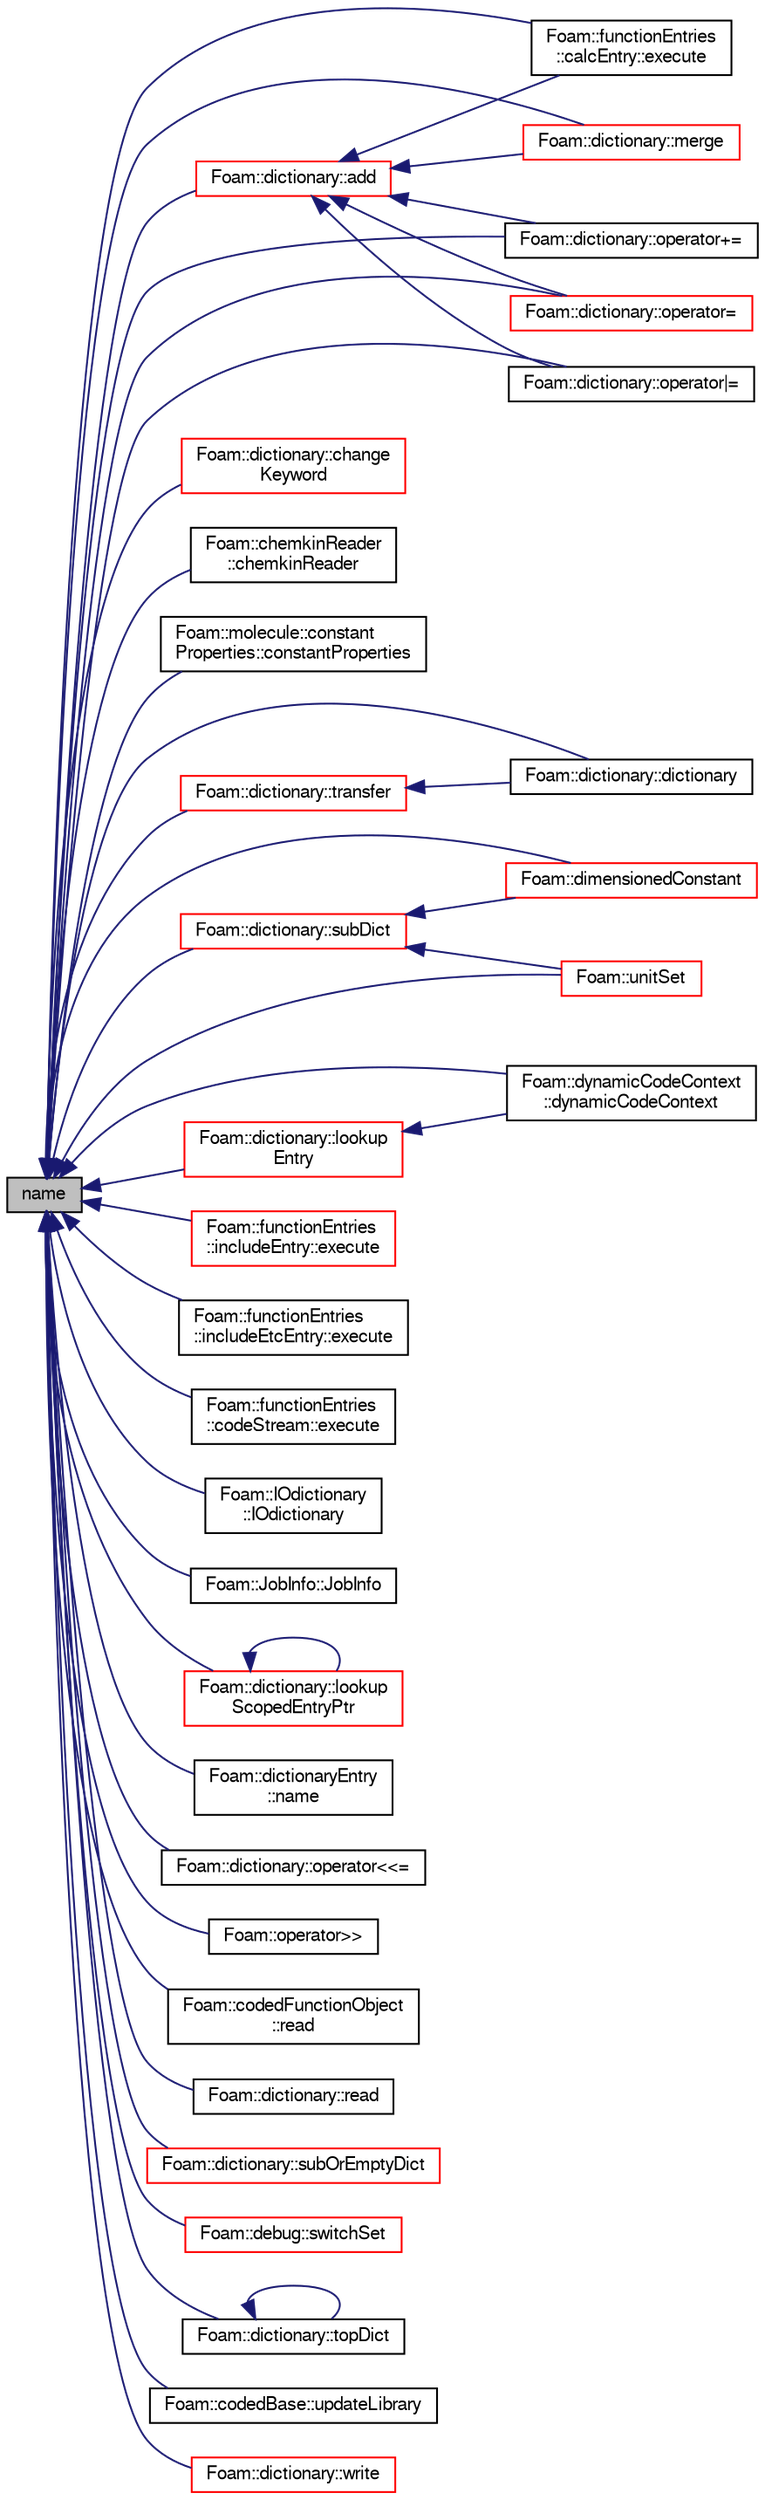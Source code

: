 digraph "name"
{
  bgcolor="transparent";
  edge [fontname="FreeSans",fontsize="10",labelfontname="FreeSans",labelfontsize="10"];
  node [fontname="FreeSans",fontsize="10",shape=record];
  rankdir="LR";
  Node5 [label="name",height=0.2,width=0.4,color="black", fillcolor="grey75", style="filled", fontcolor="black"];
  Node5 -> Node6 [dir="back",color="midnightblue",fontsize="10",style="solid",fontname="FreeSans"];
  Node6 [label="Foam::dictionary::add",height=0.2,width=0.4,color="red",URL="$a26014.html#ac2ddcab42322c8d8af5e5830ab4d431b",tooltip="Add a new entry. "];
  Node6 -> Node925 [dir="back",color="midnightblue",fontsize="10",style="solid",fontname="FreeSans"];
  Node925 [label="Foam::functionEntries\l::calcEntry::execute",height=0.2,width=0.4,color="black",URL="$a26026.html#a05e7c2e0049c47ef8c3bab8696b6ac1a",tooltip="Execute the functionEntry in a primitiveEntry context. "];
  Node6 -> Node1985 [dir="back",color="midnightblue",fontsize="10",style="solid",fontname="FreeSans"];
  Node1985 [label="Foam::dictionary::merge",height=0.2,width=0.4,color="red",URL="$a26014.html#af56b3a0b0e4fe1a730c36904c24bbf25",tooltip="Merge entries from the given dictionary. "];
  Node6 -> Node2010 [dir="back",color="midnightblue",fontsize="10",style="solid",fontname="FreeSans"];
  Node2010 [label="Foam::dictionary::operator+=",height=0.2,width=0.4,color="black",URL="$a26014.html#a9b5d90f7e2cf1adf608a3a516aa9b6ef",tooltip="Include entries from the given dictionary. "];
  Node6 -> Node2012 [dir="back",color="midnightblue",fontsize="10",style="solid",fontname="FreeSans"];
  Node2012 [label="Foam::dictionary::operator=",height=0.2,width=0.4,color="red",URL="$a26014.html#adafa7d7ab8619be2da838542945c8c90"];
  Node6 -> Node2016 [dir="back",color="midnightblue",fontsize="10",style="solid",fontname="FreeSans"];
  Node2016 [label="Foam::dictionary::operator\|=",height=0.2,width=0.4,color="black",URL="$a26014.html#abeb4efb2c073541e75b6f7631866b1aa",tooltip="Conditionally include entries from the given dictionary. "];
  Node5 -> Node181 [dir="back",color="midnightblue",fontsize="10",style="solid",fontname="FreeSans"];
  Node181 [label="Foam::dictionary::change\lKeyword",height=0.2,width=0.4,color="red",URL="$a26014.html#a6ced7250af2093b404dd4ec1058ec44d",tooltip="Change the keyword for an entry,. "];
  Node5 -> Node1363 [dir="back",color="midnightblue",fontsize="10",style="solid",fontname="FreeSans"];
  Node1363 [label="Foam::chemkinReader\l::chemkinReader",height=0.2,width=0.4,color="black",URL="$a30106.html#ad5d1c0516a2875bcf47df1f69561dffe",tooltip="Construct by getting the CHEMKIN III file name from dictionary. "];
  Node5 -> Node1366 [dir="back",color="midnightblue",fontsize="10",style="solid",fontname="FreeSans"];
  Node1366 [label="Foam::molecule::constant\lProperties::constantProperties",height=0.2,width=0.4,color="black",URL="$a24394.html#a48f10350a2cae9811619cc14159099d6",tooltip="Construct from dictionary. "];
  Node5 -> Node4914 [dir="back",color="midnightblue",fontsize="10",style="solid",fontname="FreeSans"];
  Node4914 [label="Foam::dictionary::dictionary",height=0.2,width=0.4,color="black",URL="$a26014.html#aa5e514e4532fd482da6c19c0e515cca7",tooltip="Construct by transferring parameter contents given parent dictionary. "];
  Node5 -> Node1397 [dir="back",color="midnightblue",fontsize="10",style="solid",fontname="FreeSans"];
  Node1397 [label="Foam::dimensionedConstant",height=0.2,width=0.4,color="red",URL="$a21124.html#a9fa8d98dec836c86f7ae1076e9e58e7f"];
  Node5 -> Node1439 [dir="back",color="midnightblue",fontsize="10",style="solid",fontname="FreeSans"];
  Node1439 [label="Foam::dynamicCodeContext\l::dynamicCodeContext",height=0.2,width=0.4,color="black",URL="$a26074.html#aaf616cf1d1395ba4d720994dc0d56732",tooltip="Construct from a dictionary. "];
  Node5 -> Node925 [dir="back",color="midnightblue",fontsize="10",style="solid",fontname="FreeSans"];
  Node5 -> Node1028 [dir="back",color="midnightblue",fontsize="10",style="solid",fontname="FreeSans"];
  Node1028 [label="Foam::functionEntries\l::includeEntry::execute",height=0.2,width=0.4,color="red",URL="$a26038.html#a0aa3070c44783d911c1f7924042f1cea",tooltip="Execute the functionEntry in a sub-dict context. "];
  Node5 -> Node1030 [dir="back",color="midnightblue",fontsize="10",style="solid",fontname="FreeSans"];
  Node1030 [label="Foam::functionEntries\l::includeEtcEntry::execute",height=0.2,width=0.4,color="black",URL="$a26042.html#a0aa3070c44783d911c1f7924042f1cea",tooltip="Execute the functionEntry in a sub-dict context. "];
  Node5 -> Node926 [dir="back",color="midnightblue",fontsize="10",style="solid",fontname="FreeSans"];
  Node926 [label="Foam::functionEntries\l::codeStream::execute",height=0.2,width=0.4,color="black",URL="$a26030.html#a05e7c2e0049c47ef8c3bab8696b6ac1a",tooltip="Execute the functionEntry in a primitiveEntry context. "];
  Node5 -> Node1844 [dir="back",color="midnightblue",fontsize="10",style="solid",fontname="FreeSans"];
  Node1844 [label="Foam::IOdictionary\l::IOdictionary",height=0.2,width=0.4,color="black",URL="$a26158.html#a668d1ac4fd646613b3a8063bd830a724",tooltip="Construct given an IOobject. "];
  Node5 -> Node2643 [dir="back",color="midnightblue",fontsize="10",style="solid",fontname="FreeSans"];
  Node2643 [label="Foam::JobInfo::JobInfo",height=0.2,width=0.4,color="black",URL="$a26686.html#a37755ec761ec7d5d5d4b23a980f78097",tooltip="Construct null. "];
  Node5 -> Node1438 [dir="back",color="midnightblue",fontsize="10",style="solid",fontname="FreeSans"];
  Node1438 [label="Foam::dictionary::lookup\lEntry",height=0.2,width=0.4,color="red",URL="$a26014.html#a89fbd35cd2ce3d28cb51982b3d903201",tooltip="Find and return an entry data stream if present otherwise error. "];
  Node1438 -> Node1439 [dir="back",color="midnightblue",fontsize="10",style="solid",fontname="FreeSans"];
  Node5 -> Node1353 [dir="back",color="midnightblue",fontsize="10",style="solid",fontname="FreeSans"];
  Node1353 [label="Foam::dictionary::lookup\lScopedEntryPtr",height=0.2,width=0.4,color="red",URL="$a26014.html#aa0ed8374f3da864708de908037607551",tooltip="Find and return an entry data stream pointer if present. "];
  Node1353 -> Node1353 [dir="back",color="midnightblue",fontsize="10",style="solid",fontname="FreeSans"];
  Node5 -> Node1985 [dir="back",color="midnightblue",fontsize="10",style="solid",fontname="FreeSans"];
  Node5 -> Node4915 [dir="back",color="midnightblue",fontsize="10",style="solid",fontname="FreeSans"];
  Node4915 [label="Foam::dictionaryEntry\l::name",height=0.2,width=0.4,color="black",URL="$a26018.html#aba53f1f9c8fadfa65f4099af10df348c",tooltip="Return the dictionary name (scoped, e.g. dictA::dictB::dictC) "];
  Node5 -> Node2010 [dir="back",color="midnightblue",fontsize="10",style="solid",fontname="FreeSans"];
  Node5 -> Node2011 [dir="back",color="midnightblue",fontsize="10",style="solid",fontname="FreeSans"];
  Node2011 [label="Foam::dictionary::operator\<\<=",height=0.2,width=0.4,color="black",URL="$a26014.html#a572dfe31fadc9e1c1c5807b4e59ae60f",tooltip="Unconditionally include entries from the given dictionary. "];
  Node5 -> Node2012 [dir="back",color="midnightblue",fontsize="10",style="solid",fontname="FreeSans"];
  Node5 -> Node4916 [dir="back",color="midnightblue",fontsize="10",style="solid",fontname="FreeSans"];
  Node4916 [label="Foam::operator\>\>",height=0.2,width=0.4,color="black",URL="$a21124.html#a0349ad00d7d28c685bdd8e8cce210641"];
  Node5 -> Node2016 [dir="back",color="midnightblue",fontsize="10",style="solid",fontname="FreeSans"];
  Node5 -> Node1742 [dir="back",color="midnightblue",fontsize="10",style="solid",fontname="FreeSans"];
  Node1742 [label="Foam::codedFunctionObject\l::read",height=0.2,width=0.4,color="black",URL="$a28874.html#afac0600fef97b05534a595ce00b272ed",tooltip="Read and set the function object if its data have changed. "];
  Node5 -> Node1027 [dir="back",color="midnightblue",fontsize="10",style="solid",fontname="FreeSans"];
  Node1027 [label="Foam::dictionary::read",height=0.2,width=0.4,color="black",URL="$a26014.html#a74110bdf434afa7e444306eb4b04999b",tooltip="Read dictionary from Istream, optionally keeping the header. "];
  Node5 -> Node3164 [dir="back",color="midnightblue",fontsize="10",style="solid",fontname="FreeSans"];
  Node3164 [label="Foam::dictionary::subDict",height=0.2,width=0.4,color="red",URL="$a26014.html#aaa26b5f2da6aff5a6a59af5407f1bf59",tooltip="Find and return a sub-dictionary. "];
  Node3164 -> Node1397 [dir="back",color="midnightblue",fontsize="10",style="solid",fontname="FreeSans"];
  Node3164 -> Node1933 [dir="back",color="midnightblue",fontsize="10",style="solid",fontname="FreeSans"];
  Node1933 [label="Foam::unitSet",height=0.2,width=0.4,color="red",URL="$a21124.html#ab291fd4325ded310ef6d2212e126b39e",tooltip="Set of all dimensions. "];
  Node5 -> Node3244 [dir="back",color="midnightblue",fontsize="10",style="solid",fontname="FreeSans"];
  Node3244 [label="Foam::dictionary::subOrEmptyDict",height=0.2,width=0.4,color="red",URL="$a26014.html#a48adbbf7920cd4c2687f3f325cb43d33",tooltip="Find and return a sub-dictionary as a copy, or. "];
  Node5 -> Node1071 [dir="back",color="midnightblue",fontsize="10",style="solid",fontname="FreeSans"];
  Node1071 [label="Foam::debug::switchSet",height=0.2,width=0.4,color="red",URL="$a21163.html#a02428a7a9aa138cfe5550361a4f1de83",tooltip="Internal function to lookup a sub-dictionary from controlDict. "];
  Node5 -> Node250 [dir="back",color="midnightblue",fontsize="10",style="solid",fontname="FreeSans"];
  Node250 [label="Foam::dictionary::topDict",height=0.2,width=0.4,color="black",URL="$a26014.html#a3cc85851015c71ef8d3eb464c44242cb",tooltip="Return the top of the tree. "];
  Node250 -> Node250 [dir="back",color="midnightblue",fontsize="10",style="solid",fontname="FreeSans"];
  Node5 -> Node4917 [dir="back",color="midnightblue",fontsize="10",style="solid",fontname="FreeSans"];
  Node4917 [label="Foam::dictionary::transfer",height=0.2,width=0.4,color="red",URL="$a26014.html#a5956818c825a1a2608dc4d63b4a9129e",tooltip="Transfer the contents of the argument and annul the argument. "];
  Node4917 -> Node4914 [dir="back",color="midnightblue",fontsize="10",style="solid",fontname="FreeSans"];
  Node5 -> Node1933 [dir="back",color="midnightblue",fontsize="10",style="solid",fontname="FreeSans"];
  Node5 -> Node927 [dir="back",color="midnightblue",fontsize="10",style="solid",fontname="FreeSans"];
  Node927 [label="Foam::codedBase::updateLibrary",height=0.2,width=0.4,color="black",URL="$a26062.html#a56ccf84b4600da81a0cbf29a5825640d",tooltip="Update library as required. "];
  Node5 -> Node251 [dir="back",color="midnightblue",fontsize="10",style="solid",fontname="FreeSans"];
  Node251 [label="Foam::dictionary::write",height=0.2,width=0.4,color="red",URL="$a26014.html#a88f27121631c7efb7153e9bf16759345",tooltip="Write dictionary, normally with sub-dictionary formatting. "];
}
